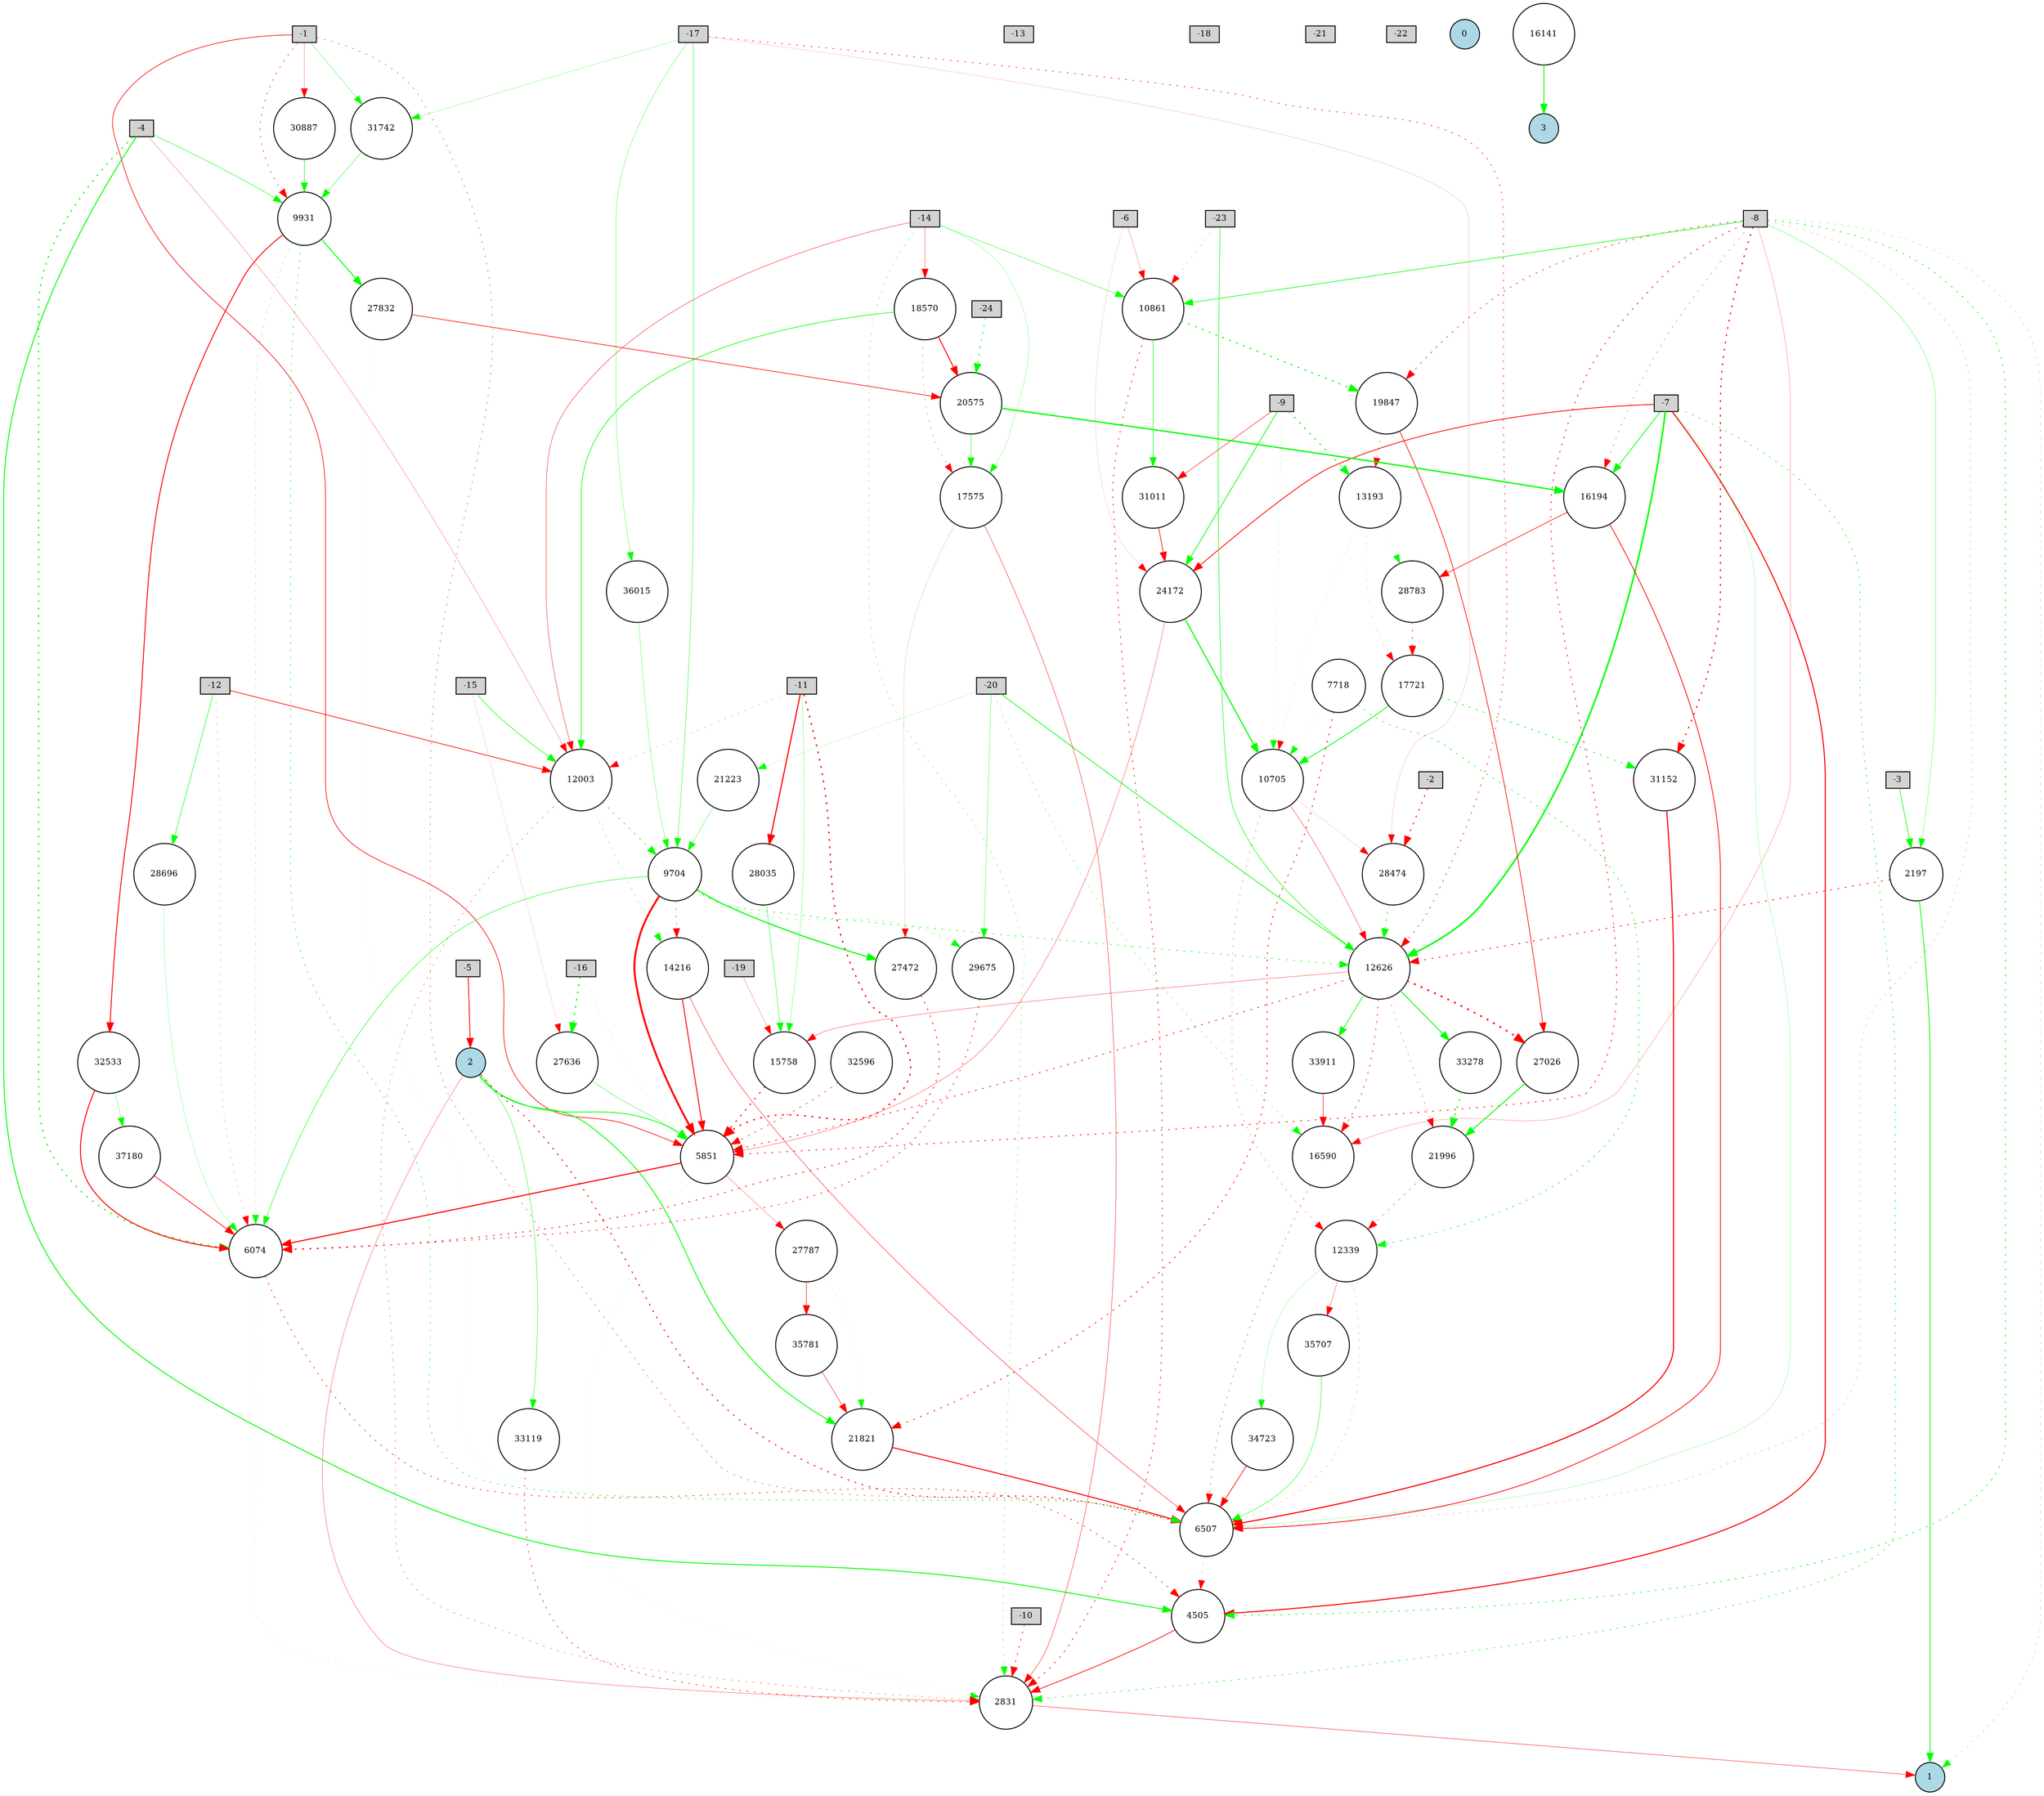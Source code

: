 digraph {
	node [fontsize=9 height=0.2 shape=circle width=0.2]
	-1 [fillcolor=lightgray shape=box style=filled]
	-2 [fillcolor=lightgray shape=box style=filled]
	-3 [fillcolor=lightgray shape=box style=filled]
	-4 [fillcolor=lightgray shape=box style=filled]
	-5 [fillcolor=lightgray shape=box style=filled]
	-6 [fillcolor=lightgray shape=box style=filled]
	-7 [fillcolor=lightgray shape=box style=filled]
	-8 [fillcolor=lightgray shape=box style=filled]
	-9 [fillcolor=lightgray shape=box style=filled]
	-10 [fillcolor=lightgray shape=box style=filled]
	-11 [fillcolor=lightgray shape=box style=filled]
	-12 [fillcolor=lightgray shape=box style=filled]
	-13 [fillcolor=lightgray shape=box style=filled]
	-14 [fillcolor=lightgray shape=box style=filled]
	-15 [fillcolor=lightgray shape=box style=filled]
	-16 [fillcolor=lightgray shape=box style=filled]
	-17 [fillcolor=lightgray shape=box style=filled]
	-18 [fillcolor=lightgray shape=box style=filled]
	-19 [fillcolor=lightgray shape=box style=filled]
	-20 [fillcolor=lightgray shape=box style=filled]
	-21 [fillcolor=lightgray shape=box style=filled]
	-22 [fillcolor=lightgray shape=box style=filled]
	-23 [fillcolor=lightgray shape=box style=filled]
	-24 [fillcolor=lightgray shape=box style=filled]
	0 [fillcolor=lightblue style=filled]
	1 [fillcolor=lightblue style=filled]
	2 [fillcolor=lightblue style=filled]
	3 [fillcolor=lightblue style=filled]
	28035 [fillcolor=white style=filled]
	33278 [fillcolor=white style=filled]
	19847 [fillcolor=white style=filled]
	14216 [fillcolor=white style=filled]
	13193 [fillcolor=white style=filled]
	18570 [fillcolor=white style=filled]
	27787 [fillcolor=white style=filled]
	16141 [fillcolor=white style=filled]
	15758 [fillcolor=white style=filled]
	2831 [fillcolor=white style=filled]
	27026 [fillcolor=white style=filled]
	2197 [fillcolor=white style=filled]
	32533 [fillcolor=white style=filled]
	28696 [fillcolor=white style=filled]
	4505 [fillcolor=white style=filled]
	31011 [fillcolor=white style=filled]
	34723 [fillcolor=white style=filled]
	7718 [fillcolor=white style=filled]
	17575 [fillcolor=white style=filled]
	30887 [fillcolor=white style=filled]
	36015 [fillcolor=white style=filled]
	31152 [fillcolor=white style=filled]
	12339 [fillcolor=white style=filled]
	27832 [fillcolor=white style=filled]
	17721 [fillcolor=white style=filled]
	28474 [fillcolor=white style=filled]
	6074 [fillcolor=white style=filled]
	37180 [fillcolor=white style=filled]
	21821 [fillcolor=white style=filled]
	16194 [fillcolor=white style=filled]
	35781 [fillcolor=white style=filled]
	9931 [fillcolor=white style=filled]
	16590 [fillcolor=white style=filled]
	27472 [fillcolor=white style=filled]
	10705 [fillcolor=white style=filled]
	12626 [fillcolor=white style=filled]
	32596 [fillcolor=white style=filled]
	5851 [fillcolor=white style=filled]
	20575 [fillcolor=white style=filled]
	33119 [fillcolor=white style=filled]
	12003 [fillcolor=white style=filled]
	21223 [fillcolor=white style=filled]
	9704 [fillcolor=white style=filled]
	29675 [fillcolor=white style=filled]
	24172 [fillcolor=white style=filled]
	6507 [fillcolor=white style=filled]
	21996 [fillcolor=white style=filled]
	10861 [fillcolor=white style=filled]
	28783 [fillcolor=white style=filled]
	27636 [fillcolor=white style=filled]
	33911 [fillcolor=white style=filled]
	35707 [fillcolor=white style=filled]
	31742 [fillcolor=white style=filled]
	12626 -> 33911 [color=green penwidth=0.7196616320354327 style=solid]
	-7 -> 6507 [color=green penwidth=0.19467449908553242 style=solid]
	12626 -> 21996 [color=red penwidth=0.32846733674558715 style=dotted]
	13193 -> 28783 [color=green penwidth=0.2005220509955346 style=dotted]
	-10 -> 2831 [color=red penwidth=0.7162255859442582 style=dotted]
	-4 -> 12003 [color=red penwidth=0.23738314420253223 style=solid]
	2831 -> 1 [color=red penwidth=0.40832076076017 style=solid]
	-1 -> 9931 [color=red penwidth=0.506562199734981 style=dotted]
	-16 -> 5851 [color=green penwidth=0.18524782687585117 style=dotted]
	10861 -> 19847 [color=green penwidth=1.1515704926380161 style=dotted]
	36015 -> 9704 [color=green penwidth=0.2917755027532782 style=solid]
	9931 -> 32533 [color=red penwidth=0.9706457742415823 style=solid]
	-7 -> 16194 [color=green penwidth=0.7812873482766414 style=solid]
	-4 -> 6074 [color=green penwidth=1.2149207933175212 style=dotted]
	-8 -> 6507 [color=red penwidth=0.21109115070321544 style=dotted]
	2197 -> 12626 [color=red penwidth=0.7872447070400831 style=dotted]
	9704 -> 6074 [color=green penwidth=0.49096223157996155 style=solid]
	-17 -> 28474 [color=red penwidth=0.12311751409587261 style=solid]
	12003 -> 9704 [color=green penwidth=0.7288756886352418 style=dotted]
	6507 -> 4505 [color=red penwidth=0.1993548417180343 style=dotted]
	-14 -> 12003 [color=red penwidth=0.39773857588280426 style=solid]
	9931 -> 6507 [color=green penwidth=0.5968138629460995 style=dotted]
	-8 -> 2197 [color=green penwidth=0.29758796556833667 style=solid]
	-7 -> 4505 [color=red penwidth=1.1243947648896069 style=solid]
	-1 -> 6507 [color=red penwidth=0.4011310902807218 style=dotted]
	12339 -> 34723 [color=green penwidth=0.18447721318980964 style=solid]
	-16 -> 27636 [color=green penwidth=1.4405077533883046 style=dotted]
	32596 -> 5851 [color=red penwidth=0.5740605228903575 style=dotted]
	28474 -> 12626 [color=green penwidth=0.8247348824180808 style=dotted]
	6074 -> 2831 [color=green penwidth=0.15148872296447863 style=dotted]
	10705 -> 12626 [color=red penwidth=0.35646877463335214 style=solid]
	31152 -> 6507 [color=red penwidth=1.1858502492415781 style=solid]
	10861 -> 2831 [color=red penwidth=0.6803205152725332 style=dotted]
	17575 -> 2831 [color=red penwidth=0.4083136572738665 style=solid]
	-8 -> 19847 [color=red penwidth=0.5997814815296334 style=dotted]
	-12 -> 28696 [color=green penwidth=0.5293917152195027 style=solid]
	-19 -> 15758 [color=red penwidth=0.21555159104961202 style=solid]
	12626 -> 27026 [color=red penwidth=1.8644106286866249 style=dotted]
	16194 -> 6507 [color=red penwidth=0.796096764382323 style=solid]
	-7 -> 24172 [color=red penwidth=0.8230808876485887 style=solid]
	-11 -> 28035 [color=red penwidth=1.2204192492038373 style=solid]
	-8 -> 4505 [color=green penwidth=0.7414437509437941 style=dotted]
	9704 -> 14216 [color=red penwidth=0.4436066247657331 style=dotted]
	24172 -> 10705 [color=green penwidth=1.2028139719553617 style=solid]
	35707 -> 6507 [color=green penwidth=0.439626291389984 style=solid]
	-20 -> 29675 [color=green penwidth=0.3348064923516436 style=solid]
	-8 -> 16194 [color=red penwidth=0.34191790868662264 style=dotted]
	37180 -> 6074 [color=red penwidth=0.7208687770647587 style=solid]
	27832 -> 6507 [color=green penwidth=0.10053118246449051 style=dotted]
	9704 -> 27472 [color=green penwidth=1.2212778512403268 style=solid]
	35781 -> 21821 [color=red penwidth=0.4396771496142192 style=solid]
	-11 -> 15758 [color=green penwidth=0.2622125800231542 style=solid]
	31742 -> 9931 [color=green penwidth=0.3849212092780002 style=solid]
	2 -> 21821 [color=green penwidth=0.9305358372580764 style=solid]
	32533 -> 6074 [color=red penwidth=1.0401657794233914 style=solid]
	7718 -> 21821 [color=red penwidth=0.7624955794662921 style=dotted]
	10861 -> 31011 [color=green penwidth=0.5521599541725276 style=solid]
	-14 -> 2831 [color=green penwidth=0.38860777274228153 style=dotted]
	-17 -> 31742 [color=green penwidth=0.20896166760257706 style=solid]
	12626 -> 16590 [color=red penwidth=0.6126770674872963 style=dotted]
	28696 -> 6074 [color=green penwidth=0.20556361676931145 style=solid]
	-11 -> 12003 [color=red penwidth=0.21041883949250506 style=dotted]
	15758 -> 5851 [color=red penwidth=1.049228235660549 style=dotted]
	33911 -> 16590 [color=red penwidth=0.558134098972238 style=solid]
	6074 -> 4505 [color=red penwidth=0.5945018430652708 style=dotted]
	9931 -> 27832 [color=green penwidth=0.9927890712001197 style=solid]
	-14 -> 18570 [color=red penwidth=0.33853130755663463 style=solid]
	2 -> 5851 [color=green penwidth=0.8043863300247032 style=solid]
	27787 -> 35781 [color=red penwidth=0.5378015614476024 style=solid]
	18570 -> 20575 [color=red penwidth=0.9888694717793536 style=solid]
	16590 -> 6507 [color=red penwidth=0.40362579902341533 style=dotted]
	-14 -> 10861 [color=green penwidth=0.38794493962420884 style=solid]
	-2 -> 28474 [color=red penwidth=0.9484253504671171 style=dotted]
	20575 -> 17575 [color=green penwidth=0.46408042330784405 style=solid]
	-12 -> 12003 [color=red penwidth=0.7016356304399297 style=solid]
	2 -> 33119 [color=green penwidth=0.4132707127148071 style=solid]
	-6 -> 24172 [color=red penwidth=0.10071014537700539 style=solid]
	-7 -> 2831 [color=green penwidth=0.6437308245146259 style=dotted]
	2 -> 6507 [color=red penwidth=0.9830400784704111 style=dotted]
	34723 -> 6507 [color=red penwidth=0.6920627623867597 style=solid]
	-24 -> 20575 [color=green penwidth=0.8207955731004677 style=dotted]
	27787 -> 21821 [color=green penwidth=0.1389876913120212 style=dotted]
	-8 -> 1 [color=green penwidth=0.34176051404094654 style=dotted]
	29675 -> 6074 [color=red penwidth=0.6385997141221319 style=dotted]
	9704 -> 12626 [color=green penwidth=0.6364327204229637 style=dotted]
	-4 -> 9931 [color=green penwidth=0.45681122753043435 style=solid]
	10705 -> 28474 [color=red penwidth=0.10417362154779293 style=solid]
	9704 -> 5851 [color=red penwidth=2.055534757414301 style=solid]
	-6 -> 10861 [color=red penwidth=0.22859839973324592 style=solid]
	28035 -> 15758 [color=green penwidth=0.39954319396494586 style=solid]
	-12 -> 6074 [color=red penwidth=0.2147498039105316 style=dotted]
	7718 -> 12339 [color=green penwidth=0.7016166902476724 style=dotted]
	-14 -> 17575 [color=green penwidth=0.21071198935687285 style=solid]
	5851 -> 6074 [color=red penwidth=1.1817068596677176 style=solid]
	24172 -> 5851 [color=red penwidth=0.3089745563476819 style=solid]
	16141 -> 3 [color=green penwidth=0.8820977588678656 style=solid]
	2197 -> 1 [color=green penwidth=0.8339364236111979 style=solid]
	32533 -> 37180 [color=green penwidth=0.2912679825592037 style=solid]
	-9 -> 10705 [color=green penwidth=0.2000835441824313 style=dotted]
	12626 -> 5851 [color=red penwidth=0.7349725968403669 style=dotted]
	12339 -> 35707 [color=red penwidth=0.2950350446547354 style=solid]
	21996 -> 12339 [color=red penwidth=0.38340390378710887 style=dotted]
	18570 -> 17575 [color=red penwidth=0.2971088794533623 style=dotted]
	9931 -> 6074 [color=green penwidth=0.33601383797792633 style=dotted]
	-3 -> 2197 [color=green penwidth=0.6468314769644042 style=solid]
	4505 -> 2831 [color=red penwidth=0.7416041459351568 style=solid]
	-23 -> 12626 [color=green penwidth=0.5671123278510461 style=solid]
	-23 -> 10861 [color=red penwidth=0.20327082752443792 style=dotted]
	14216 -> 5851 [color=red penwidth=0.9683660287852822 style=solid]
	21223 -> 9704 [color=green penwidth=0.3303157414525574 style=solid]
	13193 -> 17721 [color=red penwidth=0.14470750952964884 style=dotted]
	12003 -> 14216 [color=green penwidth=0.34599298635282183 style=dotted]
	27472 -> 6074 [color=red penwidth=0.7818293481230002 style=dotted]
	33119 -> 2831 [color=red penwidth=0.5746098193254694 style=dotted]
	33278 -> 21996 [color=green penwidth=1.3219112291102415 style=dotted]
	17721 -> 31152 [color=green penwidth=0.8149225931325821 style=dotted]
	27026 -> 21996 [color=green penwidth=0.9750659659265981 style=solid]
	28783 -> 17721 [color=red penwidth=0.6632971181379795 style=dotted]
	-1 -> 5851 [color=red penwidth=0.6706836953678638 style=solid]
	5851 -> 2831 [color=green penwidth=0.11802387419195302 style=dotted]
	-8 -> 5851 [color=red penwidth=0.7485962919404254 style=dotted]
	-1 -> 31742 [color=green penwidth=0.30383818151212294 style=solid]
	12626 -> 15758 [color=red penwidth=0.3141187510618536 style=solid]
	-9 -> 13193 [color=green penwidth=1.1589144592319924 style=dotted]
	-17 -> 36015 [color=green penwidth=0.30439572143595306 style=solid]
	-9 -> 31011 [color=red penwidth=0.4697941211954133 style=solid]
	17721 -> 10705 [color=green penwidth=0.7912538947547718 style=solid]
	-17 -> 9704 [color=green penwidth=0.3913931711994387 style=solid]
	19847 -> 27026 [color=red penwidth=0.6950311152978484 style=solid]
	-17 -> 12626 [color=red penwidth=0.5658694281616158 style=dotted]
	16194 -> 28783 [color=red penwidth=0.6195683521610068 style=solid]
	-15 -> 27636 [color=red penwidth=0.10144448689168911 style=solid]
	21821 -> 6507 [color=red penwidth=1.0855121202232536 style=solid]
	-4 -> 4505 [color=green penwidth=0.9927618267302728 style=solid]
	12339 -> 6507 [color=red penwidth=0.20099378689620634 style=dotted]
	27636 -> 5851 [color=green penwidth=0.3676845962138905 style=solid]
	19847 -> 13193 [color=red penwidth=0.33427573272403677 style=dotted]
	-8 -> 10861 [color=green penwidth=0.6533630419071496 style=solid]
	12003 -> 2831 [color=red penwidth=0.34491665648473 style=dotted]
	-9 -> 24172 [color=green penwidth=0.7668646064354419 style=solid]
	10705 -> 12339 [color=red penwidth=0.2897919028736704 style=dotted]
	31011 -> 24172 [color=red penwidth=0.6710229890536472 style=solid]
	-20 -> 16590 [color=green penwidth=0.37700348049241295 style=dotted]
	-8 -> 16590 [color=red penwidth=0.20715714711936695 style=solid]
	-7 -> 12626 [color=green penwidth=1.7289944694716377 style=solid]
	18570 -> 12003 [color=green penwidth=0.6588921728620419 style=solid]
	-8 -> 31152 [color=red penwidth=1.1875981200075316 style=dotted]
	-20 -> 21223 [color=green penwidth=0.14886172727424019 style=solid]
	9704 -> 29675 [color=green penwidth=0.3629898965400502 style=dotted]
	7718 -> 10705 [color=green penwidth=0.1514369469754137 style=dotted]
	-11 -> 5851 [color=red penwidth=1.4311881937395352 style=dotted]
	-20 -> 12626 [color=green penwidth=0.7312731880230097 style=solid]
	-15 -> 12003 [color=green penwidth=0.5688745989485017 style=solid]
	17575 -> 27472 [color=red penwidth=0.117805977361749 style=solid]
	13193 -> 10705 [color=red penwidth=0.10579753355968483 style=dotted]
	20575 -> 16194 [color=green penwidth=1.427879223088583 style=solid]
	2 -> 2831 [color=red penwidth=0.3068330413983621 style=solid]
	30887 -> 9931 [color=green penwidth=0.5406280658666845 style=solid]
	-5 -> 2 [color=red penwidth=0.8474304783160286 style=solid]
	12626 -> 33278 [color=green penwidth=0.9320389460260575 style=solid]
	-1 -> 30887 [color=red penwidth=0.23354009292477304 style=solid]
	14216 -> 6507 [color=red penwidth=0.4277312296913742 style=solid]
	27832 -> 20575 [color=red penwidth=0.6481874963067021 style=solid]
	5851 -> 27787 [color=red penwidth=0.2562961954562335 style=solid]
}
